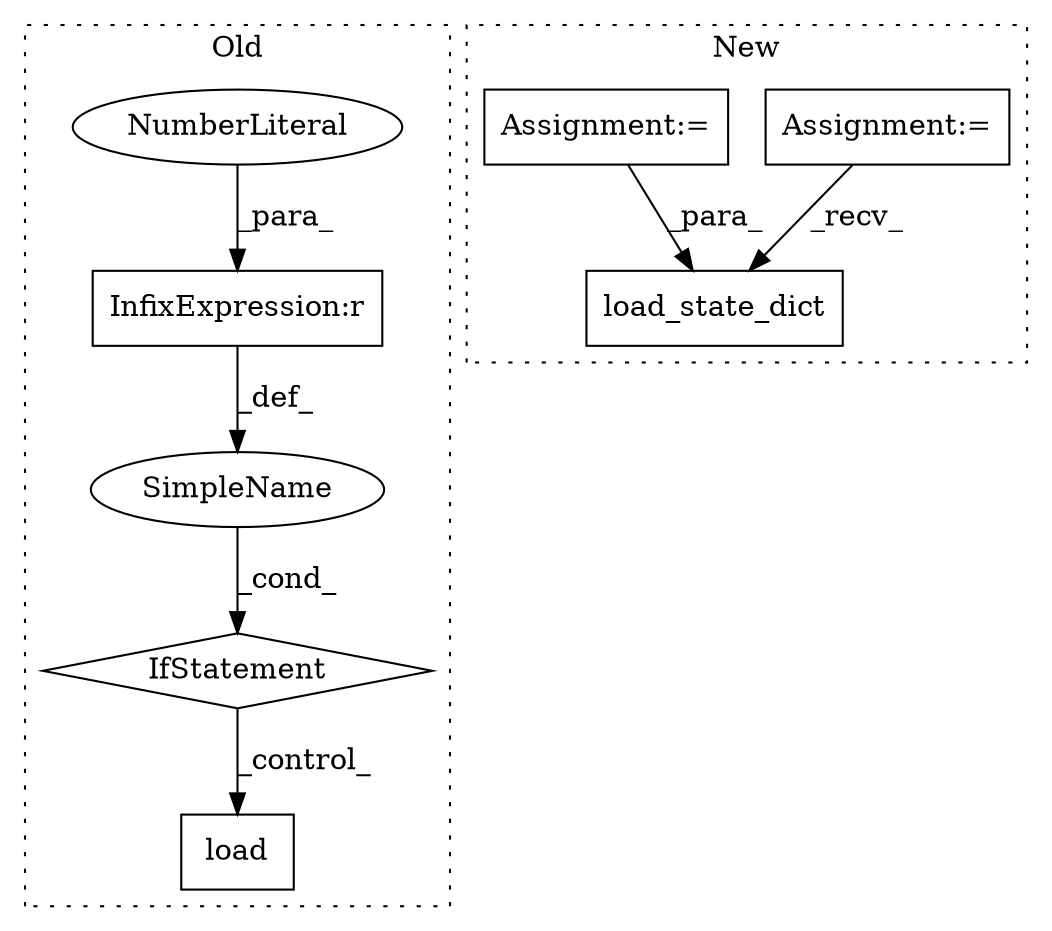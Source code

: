 digraph G {
subgraph cluster0 {
1 [label="load" a="32" s="3278,3292" l="5,1" shape="box"];
4 [label="IfStatement" a="25" s="3175,3231" l="4,2" shape="diamond"];
5 [label="SimpleName" a="42" s="" l="" shape="ellipse"];
6 [label="InfixExpression:r" a="27" s="3197" l="3" shape="box"];
7 [label="NumberLiteral" a="34" s="3200" l="1" shape="ellipse"];
label = "Old";
style="dotted";
}
subgraph cluster1 {
2 [label="load_state_dict" a="32" s="4197,4223" l="16,1" shape="box"];
3 [label="Assignment:=" a="7" s="3917" l="1" shape="box"];
8 [label="Assignment:=" a="7" s="3958" l="1" shape="box"];
label = "New";
style="dotted";
}
3 -> 2 [label="_recv_"];
4 -> 1 [label="_control_"];
5 -> 4 [label="_cond_"];
6 -> 5 [label="_def_"];
7 -> 6 [label="_para_"];
8 -> 2 [label="_para_"];
}